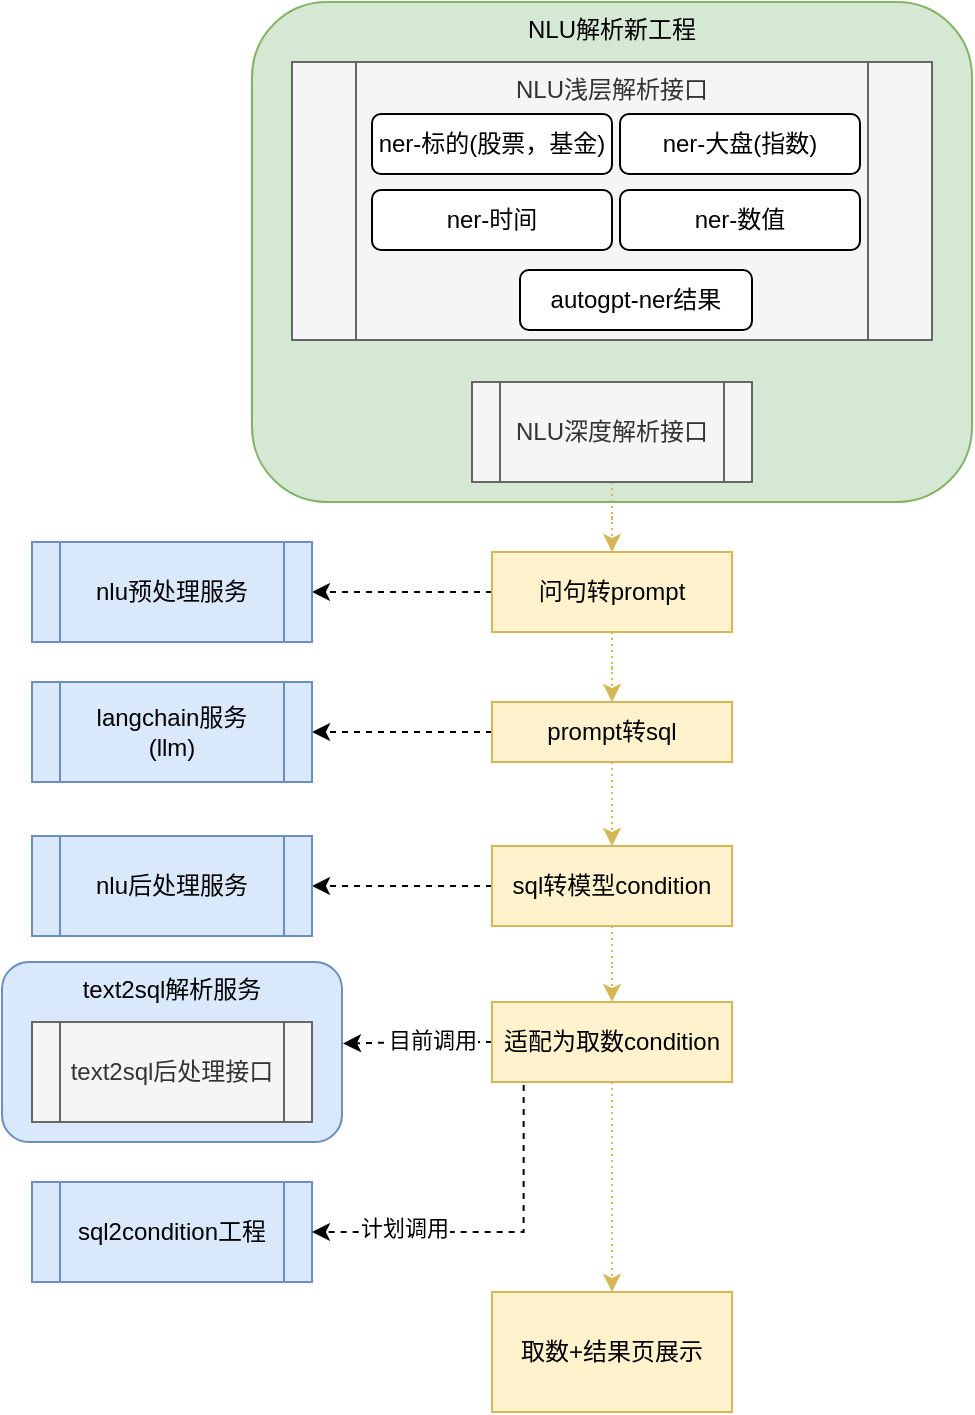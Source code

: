 <mxfile version="21.7.0" type="github">
  <diagram name="第 1 页" id="-DtATAsQaKTqwAKupJKH">
    <mxGraphModel dx="989" dy="523" grid="1" gridSize="10" guides="1" tooltips="1" connect="1" arrows="1" fold="1" page="1" pageScale="1" pageWidth="827" pageHeight="1169" math="0" shadow="0">
      <root>
        <mxCell id="0" />
        <mxCell id="1" parent="0" />
        <mxCell id="JhKfk-GGo2rU0hKPJ-zP-9" value="NLU解析新工程" style="rounded=1;whiteSpace=wrap;html=1;verticalAlign=top;fillColor=#d5e8d4;strokeColor=#82b366;" vertex="1" parent="1">
          <mxGeometry x="260" y="50" width="360" height="250" as="geometry" />
        </mxCell>
        <mxCell id="JhKfk-GGo2rU0hKPJ-zP-45" value="" style="edgeStyle=orthogonalEdgeStyle;rounded=0;orthogonalLoop=1;jettySize=auto;html=1;fillColor=#fff2cc;strokeColor=#d6b656;dashed=1;dashPattern=1 2;" edge="1" parent="1" source="JhKfk-GGo2rU0hKPJ-zP-11" target="JhKfk-GGo2rU0hKPJ-zP-44">
          <mxGeometry relative="1" as="geometry" />
        </mxCell>
        <mxCell id="JhKfk-GGo2rU0hKPJ-zP-11" value="NLU深度解析接口" style="shape=process;whiteSpace=wrap;html=1;backgroundOutline=1;fillColor=#f5f5f5;fontColor=#333333;strokeColor=#666666;" vertex="1" parent="1">
          <mxGeometry x="370" y="240" width="140" height="50" as="geometry" />
        </mxCell>
        <mxCell id="JhKfk-GGo2rU0hKPJ-zP-18" value="sql2condition工程" style="shape=process;whiteSpace=wrap;html=1;backgroundOutline=1;fillColor=#dae8fc;strokeColor=#6c8ebf;" vertex="1" parent="1">
          <mxGeometry x="150" y="640" width="140" height="50" as="geometry" />
        </mxCell>
        <mxCell id="JhKfk-GGo2rU0hKPJ-zP-36" value="" style="group" vertex="1" connectable="0" parent="1">
          <mxGeometry x="280" y="80" width="320" height="139" as="geometry" />
        </mxCell>
        <mxCell id="JhKfk-GGo2rU0hKPJ-zP-8" value="NLU浅层解析接口" style="shape=process;whiteSpace=wrap;html=1;backgroundOutline=1;verticalAlign=top;fillColor=#f5f5f5;fontColor=#333333;strokeColor=#666666;" vertex="1" parent="JhKfk-GGo2rU0hKPJ-zP-36">
          <mxGeometry width="320" height="139" as="geometry" />
        </mxCell>
        <mxCell id="JhKfk-GGo2rU0hKPJ-zP-31" value="ner-标的(股票，基金)" style="rounded=1;whiteSpace=wrap;html=1;" vertex="1" parent="JhKfk-GGo2rU0hKPJ-zP-36">
          <mxGeometry x="40" y="26" width="120" height="30" as="geometry" />
        </mxCell>
        <mxCell id="JhKfk-GGo2rU0hKPJ-zP-32" value="ner-大盘(指数)" style="rounded=1;whiteSpace=wrap;html=1;" vertex="1" parent="JhKfk-GGo2rU0hKPJ-zP-36">
          <mxGeometry x="164" y="26" width="120" height="30" as="geometry" />
        </mxCell>
        <mxCell id="JhKfk-GGo2rU0hKPJ-zP-33" value="ner-时间" style="rounded=1;whiteSpace=wrap;html=1;" vertex="1" parent="JhKfk-GGo2rU0hKPJ-zP-36">
          <mxGeometry x="40" y="64" width="120" height="30" as="geometry" />
        </mxCell>
        <mxCell id="JhKfk-GGo2rU0hKPJ-zP-34" value="ner-数值" style="rounded=1;whiteSpace=wrap;html=1;" vertex="1" parent="JhKfk-GGo2rU0hKPJ-zP-36">
          <mxGeometry x="164" y="64" width="120" height="30" as="geometry" />
        </mxCell>
        <mxCell id="JhKfk-GGo2rU0hKPJ-zP-35" value="autogpt-ner结果" style="rounded=1;whiteSpace=wrap;html=1;" vertex="1" parent="JhKfk-GGo2rU0hKPJ-zP-36">
          <mxGeometry x="114" y="104" width="116" height="30" as="geometry" />
        </mxCell>
        <mxCell id="JhKfk-GGo2rU0hKPJ-zP-52" style="edgeStyle=orthogonalEdgeStyle;rounded=0;orthogonalLoop=1;jettySize=auto;html=1;fillColor=#fff2cc;strokeColor=#d6b656;dashed=1;dashPattern=1 2;" edge="1" parent="1" source="JhKfk-GGo2rU0hKPJ-zP-44" target="JhKfk-GGo2rU0hKPJ-zP-46">
          <mxGeometry relative="1" as="geometry" />
        </mxCell>
        <mxCell id="JhKfk-GGo2rU0hKPJ-zP-54" style="edgeStyle=orthogonalEdgeStyle;rounded=0;orthogonalLoop=1;jettySize=auto;html=1;entryX=1;entryY=0.5;entryDx=0;entryDy=0;dashed=1;" edge="1" parent="1" source="JhKfk-GGo2rU0hKPJ-zP-44" target="JhKfk-GGo2rU0hKPJ-zP-49">
          <mxGeometry relative="1" as="geometry" />
        </mxCell>
        <mxCell id="JhKfk-GGo2rU0hKPJ-zP-44" value="问句转prompt" style="whiteSpace=wrap;html=1;fillColor=#fff2cc;strokeColor=#d6b656;" vertex="1" parent="1">
          <mxGeometry x="380" y="325" width="120" height="40" as="geometry" />
        </mxCell>
        <mxCell id="JhKfk-GGo2rU0hKPJ-zP-53" style="edgeStyle=orthogonalEdgeStyle;rounded=0;orthogonalLoop=1;jettySize=auto;html=1;entryX=0.5;entryY=0;entryDx=0;entryDy=0;fillColor=#fff2cc;strokeColor=#d6b656;dashed=1;dashPattern=1 2;" edge="1" parent="1" source="JhKfk-GGo2rU0hKPJ-zP-46" target="JhKfk-GGo2rU0hKPJ-zP-47">
          <mxGeometry relative="1" as="geometry" />
        </mxCell>
        <mxCell id="JhKfk-GGo2rU0hKPJ-zP-55" style="edgeStyle=orthogonalEdgeStyle;rounded=0;orthogonalLoop=1;jettySize=auto;html=1;entryX=1;entryY=0.5;entryDx=0;entryDy=0;dashed=1;" edge="1" parent="1" source="JhKfk-GGo2rU0hKPJ-zP-46" target="JhKfk-GGo2rU0hKPJ-zP-50">
          <mxGeometry relative="1" as="geometry" />
        </mxCell>
        <mxCell id="JhKfk-GGo2rU0hKPJ-zP-46" value="prompt转sql" style="whiteSpace=wrap;html=1;fillColor=#fff2cc;strokeColor=#d6b656;" vertex="1" parent="1">
          <mxGeometry x="380" y="400" width="120" height="30" as="geometry" />
        </mxCell>
        <mxCell id="JhKfk-GGo2rU0hKPJ-zP-56" style="edgeStyle=orthogonalEdgeStyle;rounded=0;orthogonalLoop=1;jettySize=auto;html=1;entryX=1;entryY=0.5;entryDx=0;entryDy=0;dashed=1;" edge="1" parent="1" source="JhKfk-GGo2rU0hKPJ-zP-47" target="JhKfk-GGo2rU0hKPJ-zP-51">
          <mxGeometry relative="1" as="geometry" />
        </mxCell>
        <mxCell id="JhKfk-GGo2rU0hKPJ-zP-59" style="edgeStyle=orthogonalEdgeStyle;rounded=0;orthogonalLoop=1;jettySize=auto;html=1;entryX=0.5;entryY=0;entryDx=0;entryDy=0;fillColor=#fff2cc;strokeColor=#d6b656;dashed=1;dashPattern=1 2;" edge="1" parent="1" source="JhKfk-GGo2rU0hKPJ-zP-47" target="JhKfk-GGo2rU0hKPJ-zP-57">
          <mxGeometry relative="1" as="geometry" />
        </mxCell>
        <mxCell id="JhKfk-GGo2rU0hKPJ-zP-47" value="sql转模型condition" style="whiteSpace=wrap;html=1;fillColor=#fff2cc;strokeColor=#d6b656;" vertex="1" parent="1">
          <mxGeometry x="380" y="472" width="120" height="40" as="geometry" />
        </mxCell>
        <mxCell id="JhKfk-GGo2rU0hKPJ-zP-49" value="nlu预处理服务" style="shape=process;whiteSpace=wrap;html=1;backgroundOutline=1;fillColor=#dae8fc;strokeColor=#6c8ebf;" vertex="1" parent="1">
          <mxGeometry x="150" y="320" width="140" height="50" as="geometry" />
        </mxCell>
        <mxCell id="JhKfk-GGo2rU0hKPJ-zP-50" value="langchain服务&lt;br&gt;(llm)" style="shape=process;whiteSpace=wrap;html=1;backgroundOutline=1;fillColor=#dae8fc;strokeColor=#6c8ebf;" vertex="1" parent="1">
          <mxGeometry x="150" y="390" width="140" height="50" as="geometry" />
        </mxCell>
        <mxCell id="JhKfk-GGo2rU0hKPJ-zP-51" value="nlu后处理服务" style="shape=process;whiteSpace=wrap;html=1;backgroundOutline=1;fillColor=#dae8fc;strokeColor=#6c8ebf;" vertex="1" parent="1">
          <mxGeometry x="150" y="467" width="140" height="50" as="geometry" />
        </mxCell>
        <mxCell id="JhKfk-GGo2rU0hKPJ-zP-58" style="edgeStyle=orthogonalEdgeStyle;rounded=0;orthogonalLoop=1;jettySize=auto;html=1;entryX=1;entryY=0.5;entryDx=0;entryDy=0;dashed=1;exitX=0.132;exitY=1.037;exitDx=0;exitDy=0;exitPerimeter=0;" edge="1" parent="1" source="JhKfk-GGo2rU0hKPJ-zP-57" target="JhKfk-GGo2rU0hKPJ-zP-18">
          <mxGeometry relative="1" as="geometry">
            <Array as="points">
              <mxPoint x="396" y="665" />
            </Array>
          </mxGeometry>
        </mxCell>
        <mxCell id="JhKfk-GGo2rU0hKPJ-zP-67" value="计划调用" style="edgeLabel;html=1;align=center;verticalAlign=middle;resizable=0;points=[];" vertex="1" connectable="0" parent="JhKfk-GGo2rU0hKPJ-zP-58">
          <mxGeometry x="0.489" y="-2" relative="1" as="geometry">
            <mxPoint as="offset" />
          </mxGeometry>
        </mxCell>
        <mxCell id="JhKfk-GGo2rU0hKPJ-zP-61" value="" style="edgeStyle=orthogonalEdgeStyle;rounded=0;orthogonalLoop=1;jettySize=auto;html=1;fillColor=#fff2cc;strokeColor=#d6b656;dashed=1;dashPattern=1 2;" edge="1" parent="1" source="JhKfk-GGo2rU0hKPJ-zP-57" target="JhKfk-GGo2rU0hKPJ-zP-60">
          <mxGeometry relative="1" as="geometry" />
        </mxCell>
        <mxCell id="JhKfk-GGo2rU0hKPJ-zP-62" style="edgeStyle=orthogonalEdgeStyle;rounded=0;orthogonalLoop=1;jettySize=auto;html=1;entryX=1.003;entryY=0.453;entryDx=0;entryDy=0;entryPerimeter=0;dashed=1;" edge="1" parent="1" source="JhKfk-GGo2rU0hKPJ-zP-57" target="JhKfk-GGo2rU0hKPJ-zP-12">
          <mxGeometry relative="1" as="geometry" />
        </mxCell>
        <mxCell id="JhKfk-GGo2rU0hKPJ-zP-66" value="目前调用" style="edgeLabel;html=1;align=center;verticalAlign=middle;resizable=0;points=[];" vertex="1" connectable="0" parent="JhKfk-GGo2rU0hKPJ-zP-62">
          <mxGeometry x="-0.193" y="-1" relative="1" as="geometry">
            <mxPoint as="offset" />
          </mxGeometry>
        </mxCell>
        <mxCell id="JhKfk-GGo2rU0hKPJ-zP-57" value="适配为取数condition" style="whiteSpace=wrap;html=1;fillColor=#fff2cc;strokeColor=#d6b656;" vertex="1" parent="1">
          <mxGeometry x="380" y="550" width="120" height="40" as="geometry" />
        </mxCell>
        <mxCell id="JhKfk-GGo2rU0hKPJ-zP-60" value="取数+结果页展示" style="whiteSpace=wrap;html=1;fillColor=#fff2cc;strokeColor=#d6b656;" vertex="1" parent="1">
          <mxGeometry x="380" y="695" width="120" height="60" as="geometry" />
        </mxCell>
        <mxCell id="JhKfk-GGo2rU0hKPJ-zP-65" value="" style="group" vertex="1" connectable="0" parent="1">
          <mxGeometry x="135" y="530" width="170" height="90" as="geometry" />
        </mxCell>
        <mxCell id="JhKfk-GGo2rU0hKPJ-zP-12" value="text2sql解析服务" style="rounded=1;whiteSpace=wrap;html=1;verticalAlign=top;fillColor=#dae8fc;strokeColor=#6c8ebf;" vertex="1" parent="JhKfk-GGo2rU0hKPJ-zP-65">
          <mxGeometry width="170" height="90" as="geometry" />
        </mxCell>
        <mxCell id="JhKfk-GGo2rU0hKPJ-zP-19" value="text2sql后处理接口" style="shape=process;whiteSpace=wrap;html=1;backgroundOutline=1;fillColor=#f5f5f5;strokeColor=#666666;fontColor=#333333;" vertex="1" parent="JhKfk-GGo2rU0hKPJ-zP-65">
          <mxGeometry x="15" y="30" width="140" height="50" as="geometry" />
        </mxCell>
      </root>
    </mxGraphModel>
  </diagram>
</mxfile>
